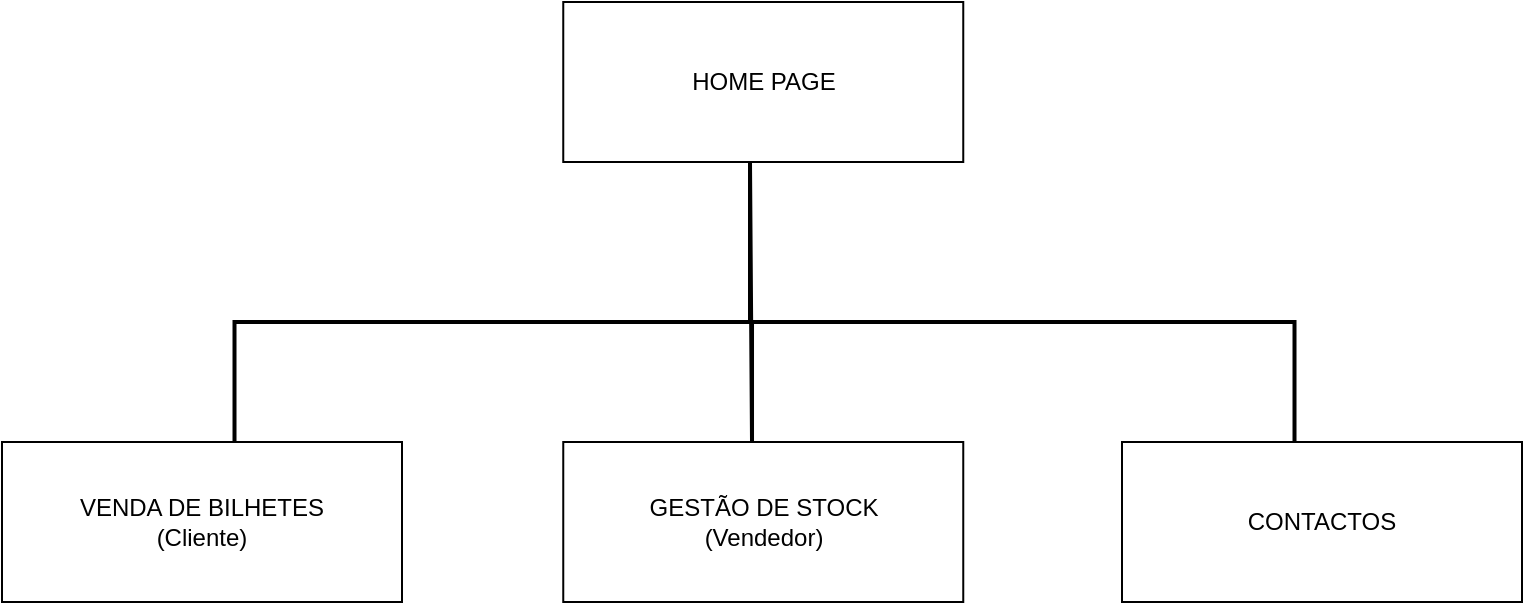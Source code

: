 <mxfile version="21.3.2" type="github">
  <diagram name="Página-1" id="PYVLZVEHmcMjRAihG1IU">
    <mxGraphModel dx="1434" dy="788" grid="1" gridSize="10" guides="1" tooltips="1" connect="1" arrows="1" fold="1" page="1" pageScale="1" pageWidth="827" pageHeight="1169" math="0" shadow="0">
      <root>
        <mxCell id="0" />
        <mxCell id="1" parent="0" />
        <mxCell id="kSRpcw5BmKCSLYX8VmCF-3" value="HOME PAGE" style="rounded=0;whiteSpace=wrap;html=1;" parent="1" vertex="1">
          <mxGeometry x="320.63" width="200" height="80" as="geometry" />
        </mxCell>
        <mxCell id="62ibxiBJI_Gz4aHvacPd-13" value="" style="strokeWidth=2;html=1;shape=mxgraph.flowchart.annotation_1;align=left;pointerEvents=1;rotation=90;" vertex="1" parent="1">
          <mxGeometry x="255.63" y="60.63" width="60" height="258.75" as="geometry" />
        </mxCell>
        <mxCell id="62ibxiBJI_Gz4aHvacPd-14" value="" style="endArrow=none;html=1;rounded=0;strokeWidth=2;entryX=1;entryY=0;entryDx=0;entryDy=0;entryPerimeter=0;" edge="1" parent="1" target="62ibxiBJI_Gz4aHvacPd-13">
          <mxGeometry width="50" height="50" relative="1" as="geometry">
            <mxPoint x="414" y="160" as="sourcePoint" />
            <mxPoint x="414" y="210" as="targetPoint" />
            <Array as="points">
              <mxPoint x="414" y="80" />
            </Array>
          </mxGeometry>
        </mxCell>
        <mxCell id="62ibxiBJI_Gz4aHvacPd-15" value="" style="strokeWidth=2;html=1;shape=mxgraph.flowchart.annotation_1;align=left;pointerEvents=1;rotation=90;" vertex="1" parent="1">
          <mxGeometry x="520.63" y="54.38" width="60" height="271.25" as="geometry" />
        </mxCell>
        <mxCell id="62ibxiBJI_Gz4aHvacPd-18" value="VENDA DE BILHETES&lt;br&gt;(Cliente)" style="rounded=0;whiteSpace=wrap;html=1;" vertex="1" parent="1">
          <mxGeometry x="40" y="220" width="200" height="80" as="geometry" />
        </mxCell>
        <mxCell id="62ibxiBJI_Gz4aHvacPd-20" value="GESTÃO DE STOCK&lt;br&gt;(Vendedor)" style="rounded=0;whiteSpace=wrap;html=1;" vertex="1" parent="1">
          <mxGeometry x="320.63" y="220" width="200" height="80" as="geometry" />
        </mxCell>
        <mxCell id="62ibxiBJI_Gz4aHvacPd-21" value="CONTACTOS" style="rounded=0;whiteSpace=wrap;html=1;" vertex="1" parent="1">
          <mxGeometry x="600" y="220" width="200" height="80" as="geometry" />
        </mxCell>
      </root>
    </mxGraphModel>
  </diagram>
</mxfile>
